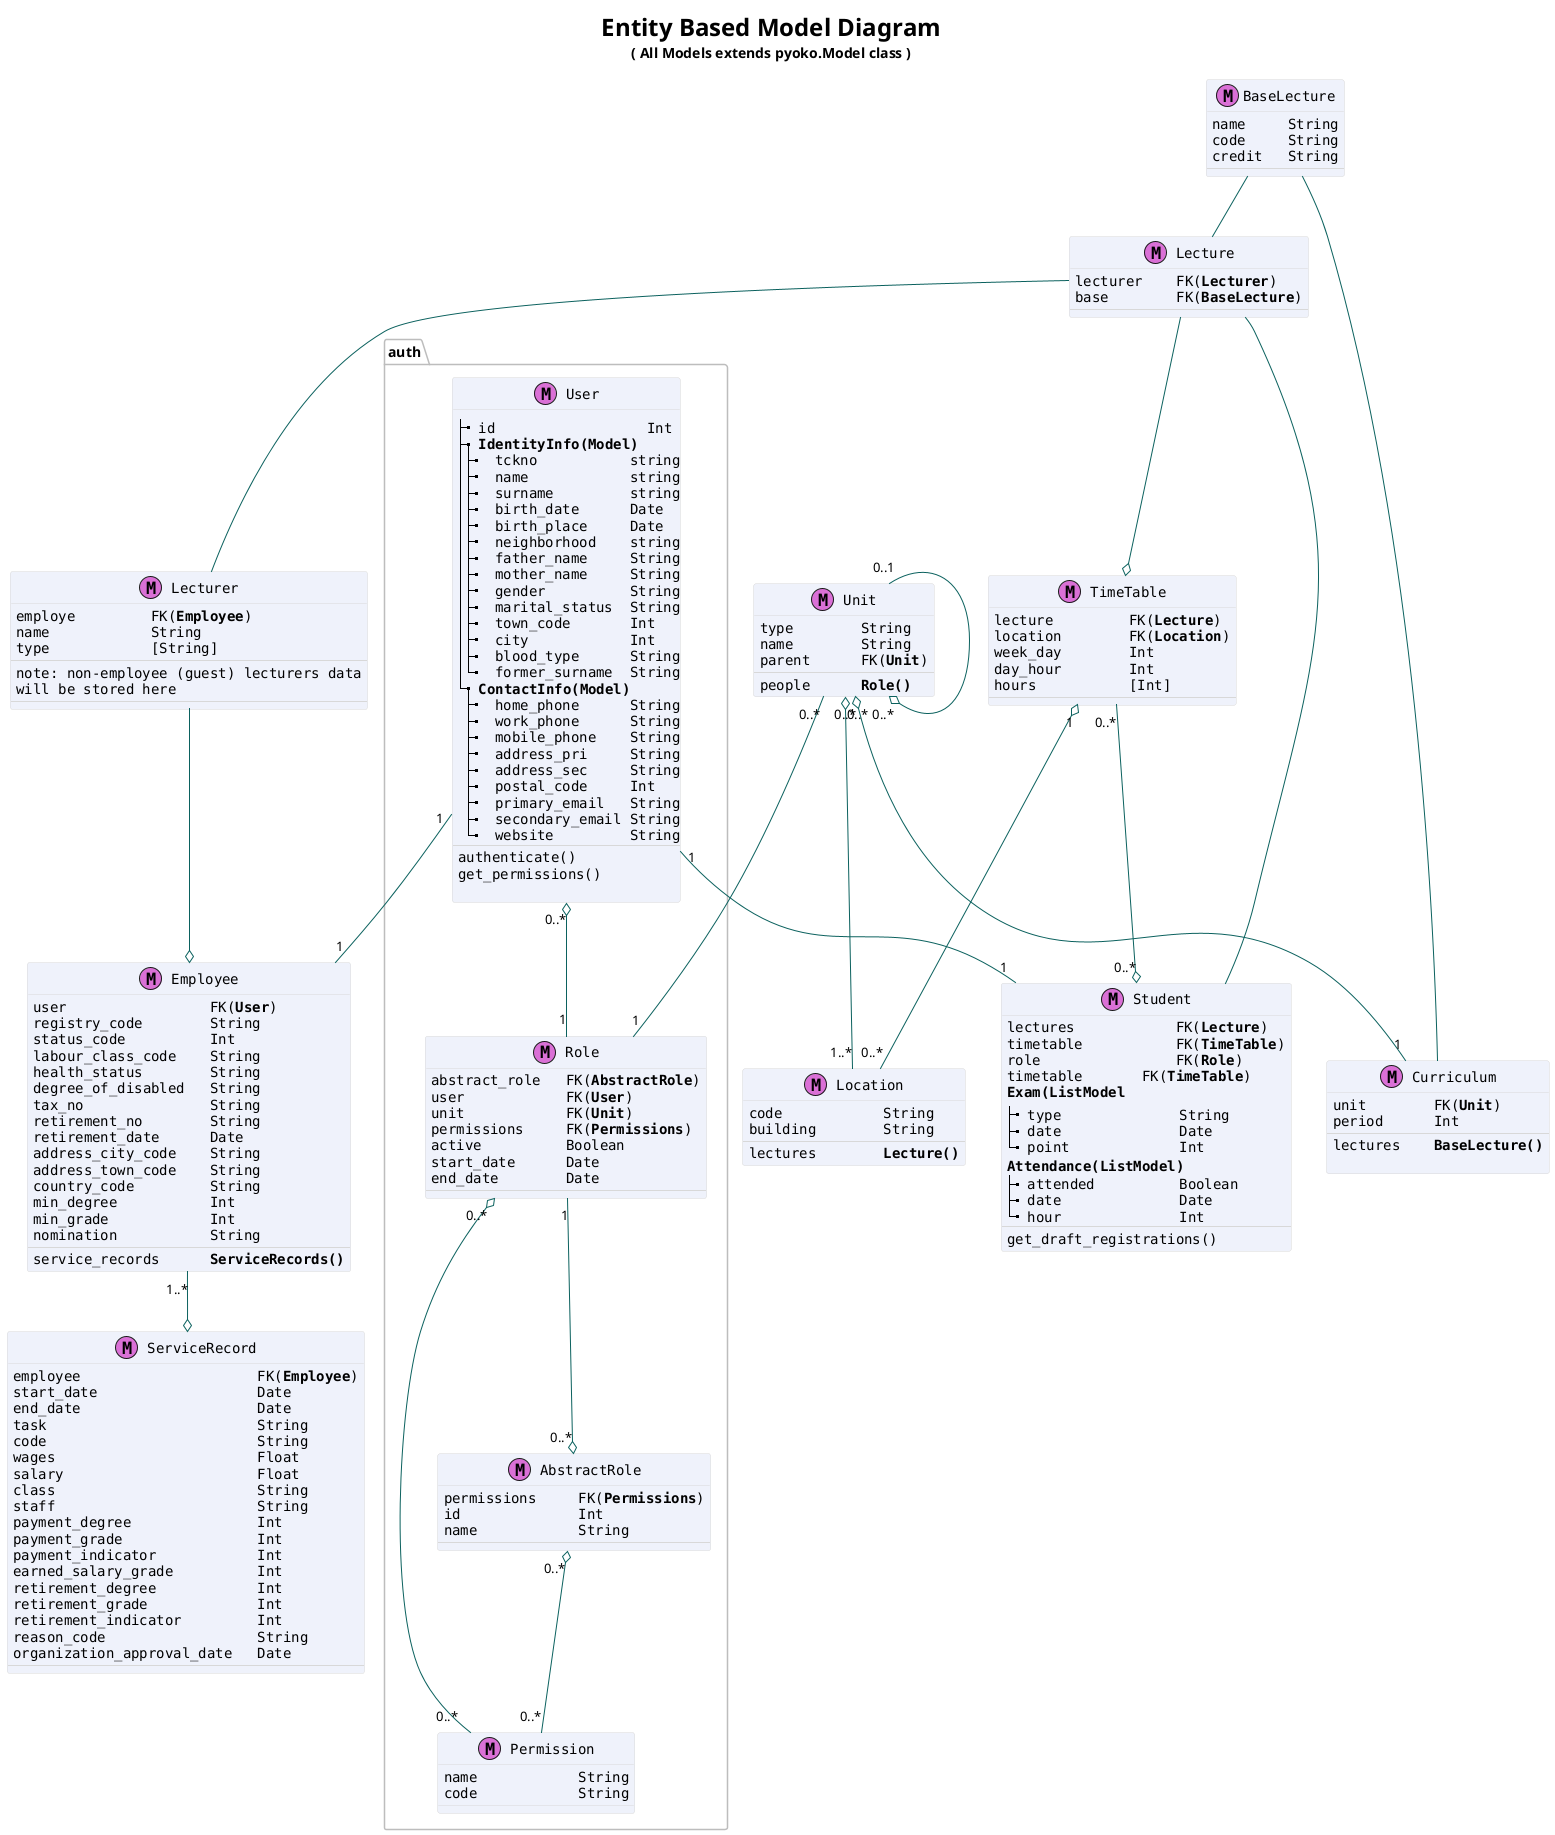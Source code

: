 @startuml

skinparam classAttributeFontName Monospaced
skinparam classBackgroundColor #EFF2FB
skinparam classBorderColor #D8D8D8
skinparam packageBorderColor #BDBDBD
skinparam classArrowColor #0B615E
skinparam shadowing false

'skinparam monochrome true
'skinparam nodesep 100
'skinparam ranksep 100
'note "All <color:black><b> (M)odels</b></color> extends <b>pyoko.Model</b> class" as N #orchid
title
<size:24>Entity Based Model Diagram</size>
( All Models extends <b>pyoko.Model</b> class )
endtitle
'legend left
'n..*     n or more instances
'n..m    Min n, Max m instances
'endlegend






package auth{

class User <<(M,orchid)>>{
|_ id                  Int
|_ **IdentityInfo(Model)**
   |_  tckno           string
   |_  name            string
   |_  surname         string
   |_  birth_date      Date
   |_  birth_place     Date
   |_  neighborhood    string
   |_  father_name     String
   |_  mother_name     String
   |_  gender          String
   |_  marital_status  String
   |_  town_code       Int
   |_  city            Int
   |_  blood_type      String
   |_  former_surname  String
|_ **ContactInfo(Model)**
   |_  home_phone      String
   |_  work_phone      String
   |_  mobile_phone    String
   |_  address_pri     String
   |_  address_sec     String
   |_  postal_code     Int
   |_  primary_email   String
   |_  secondary_email String
   |_  website         String
--
authenticate()
get_permissions()

}
class AbstractRole<<(M,orchid)>>{
permissions     FK(**Permissions**)
id              Int
name            String
--
}
class Role<<(M,orchid)>>{
abstract_role   FK(**AbstractRole**)
user            FK(**User**)
unit            FK(**Unit**)
permissions     FK(**Permissions**)
active          Boolean
start_date      Date
end_date        Date
--
}
class Permission<<(M,orchid)>>{
name            String
code            String
}
}
class Employee <<(M,orchid)>>{
user                 FK(**User**)
registry_code        String
status_code          Int
labour_class_code    String
health_status        String
degree_of_disabled   String
tax_no               String
retirement_no        String
retirement_date      Date
address_city_code    String
address_town_code    String
country_code         String
min_degree           Int
min_grade            Int
nomination           String
--
service_records      **ServiceRecords()**
}
class ServiceRecord<<(M,orchid)>>{
employee                     FK(**Employee**)
start_date                   Date
end_date                     Date
task                         String
code                         String
wages                        Float
salary                       Float
class                        String
staff                        String
payment_degree               Int
payment_grade                Int
payment_indicator            Int
earned_salary_grade          Int
retirement_degree            Int
retirement_grade             Int
retirement_indicator         Int
reason_code                  String
organization_approval_date   Date
--
}
class Unit<<(M,orchid)>>{
type        String
name        String
parent      FK(**Unit**)
--
people      **Role()**
}

class Lecturer<<(M,orchid)>>{
employe         FK(**Employee**)
name            String
type            [String]
--
note: non-employee (guest) lecturers data
will be stored here
--
}

class Curriculum<<(M,orchid)>>{
unit        FK(**Unit**)
period      Int
--
lectures    **BaseLecture()**

}


'class StudentTimeTable<<(M,orchid)>>{
'student         FK(**Student**)
'timetable       FK(**TimeTable**)
'week_day        Int
'hours           [Int]
'}

class Location<<(M,orchid)>>{
code            String
building        String
--
lectures        **Lecture()**
}

class Lecture<<(M,orchid)>>{
lecturer    FK(**Lecturer**)
base        FK(**BaseLecture**)
--
}
class BaseLecture<<(M,orchid)>>{
name     String
code     String
credit   String
--
}
class TimeTable<<(M,orchid)>>{
lecture         FK(**Lecture**)
location        FK(**Location**)
week_day        Int
day_hour        Int
hours           [Int]
--
}



class Student <<(M,orchid)>> {
lectures            FK(**Lecture**)
timetable           FK(**TimeTable**)
role                FK(**Role**)
timetable       FK(**TimeTable**)
**Exam(ListModel**
|_ type              String
|_ date              Date
|_ point             Int
**Attendance(ListModel)**
|_ attended          Boolean
|_ date              Date
|_ hour              Int
--
get_draft_registrations()
}

Lecture -- Lecturer
Lecture -- Student
Unit "0..*" o-- "1" Curriculum
BaseLecture -- Curriculum
BaseLecture -- Lecture

Unit "0..*" -- "1" Role
Unit "0..1" --o "0..*" Unit
User "0..*" o-- "1" Role
Lecturer --o Employee
Lecture --o TimeTable
Role "1" --o "0..*" AbstractRole
AbstractRole "0..*" o-- "0..*" Permission
Role "0..*" o-- "0..*" Permission

User "1" -- "1" Student
User "1" -- "1" Employee
TimeTable "1" o-- "0..*" Location
Unit "0..*" o-- "1..*" Location
Employee "1..*" --o ServiceRecord
TimeTable "0..*" --o "0..*" Student

' XXXXXXXXXXXX
' Unit "0..*" -- "0..*" Employee
' Student "1..*" --o "0..*" Curriculum
' XXXXXXXXXXXX
@enduml
